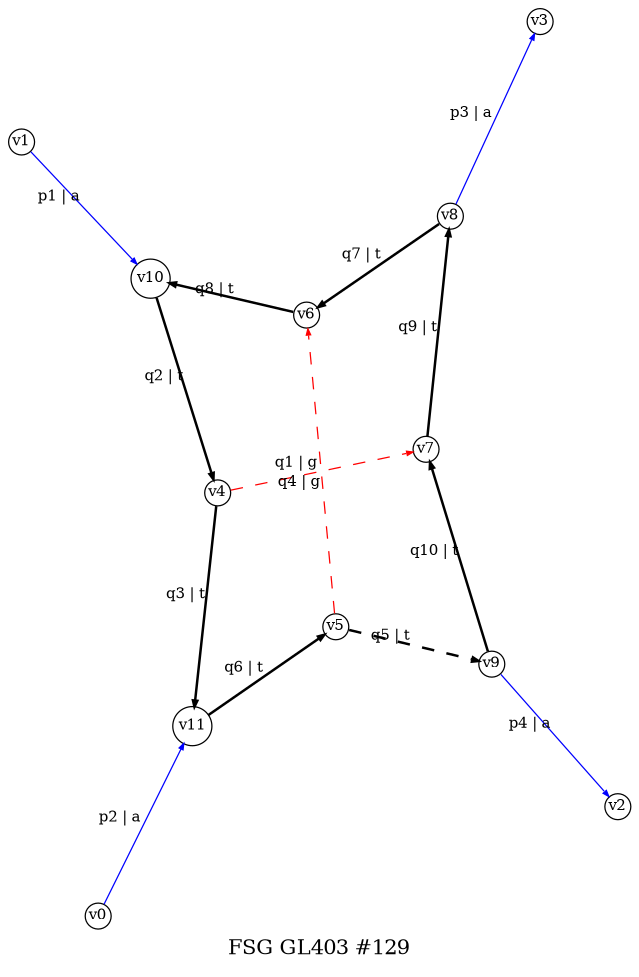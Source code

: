 digraph dot_129_0_GL403 {
label="FSG GL403 #129";
noverlap="scale"; layout="neato";
graph [ fontsize=10,ratio=1.5 ];
node [ fontsize=7,shape=circle,margin=0,height=0.01,penwidth=0.6 ];
edge [ fontsize=7,arrowsize=0.3,penwidth=0.6 ];
"v1" -> "v10" [label="p1 | a",color="blue",penwidth="0.6",style="solid"];
"v0" -> "v11" [label="p2 | a",color="blue",penwidth="0.6",style="solid"];
"v8" -> "v3" [label="p3 | a",color="blue",penwidth="0.6",style="solid"];
"v9" -> "v2" [label="p4 | a",color="blue",penwidth="0.6",style="solid"];
"v4" -> "v7" [label="q1 | g",color="red",penwidth="0.6",style="dashed"];
"v10" -> "v4" [label="q2 | t",color="black",penwidth="1.2",style="solid"];
"v4" -> "v11" [label="q3 | t",color="black",penwidth="1.2",style="solid"];
"v5" -> "v6" [label="q4 | g",color="red",penwidth="0.6",style="dashed"];
"v5" -> "v9" [label="q5 | t",color="black",penwidth="1.2",style="dashed"];
"v11" -> "v5" [label="q6 | t",color="black",penwidth="1.2",style="solid"];
"v8" -> "v6" [label="q7 | t",color="black",penwidth="1.2",style="solid"];
"v6" -> "v10" [label="q8 | t",color="black",penwidth="1.2",style="solid"];
"v7" -> "v8" [label="q9 | t",color="black",penwidth="1.2",style="solid"];
"v9" -> "v7" [label="q10 | t",color="black",penwidth="1.2",style="solid"];
}
